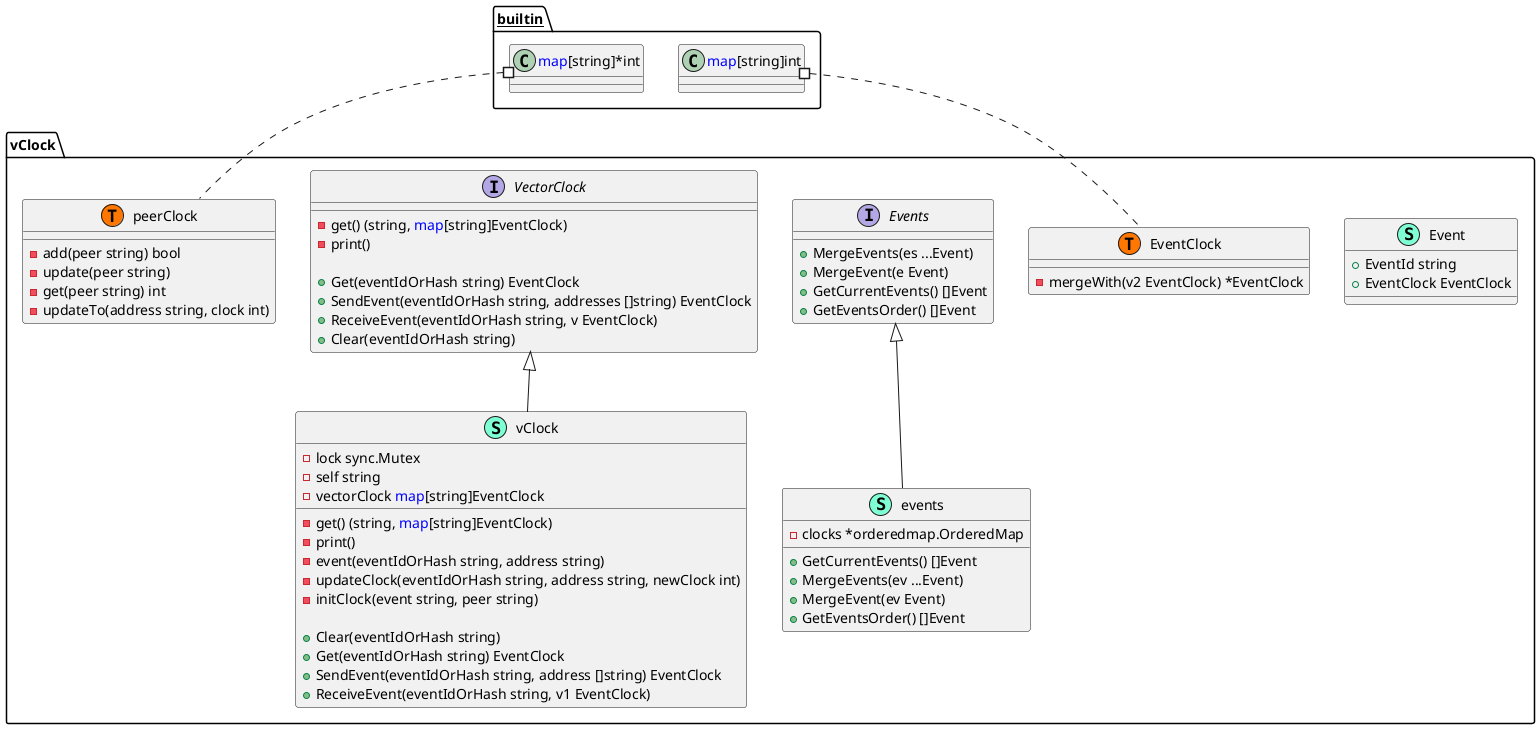 @startuml
namespace vClock {
    class Event << (S,Aquamarine) >> {
        + EventId string
        + EventClock EventClock

    }
    class EventClock << (S,Aquamarine) >> {
        - mergeWith(v2 EventClock) *EventClock

    }
    interface Events  {
        + MergeEvents(es ...Event) 
        + MergeEvent(e Event) 
        + GetCurrentEvents() []Event
        + GetEventsOrder() []Event

    }
    interface VectorClock  {
        - get() (string, <font color=blue>map</font>[string]EventClock)
        - print() 

        + Get(eventIdOrHash string) EventClock
        + SendEvent(eventIdOrHash string, addresses []string) EventClock
        + ReceiveEvent(eventIdOrHash string, v EventClock) 
        + Clear(eventIdOrHash string) 

    }
    class events << (S,Aquamarine) >> {
        - clocks *orderedmap.OrderedMap

        + GetCurrentEvents() []Event
        + MergeEvents(ev ...Event) 
        + MergeEvent(ev Event) 
        + GetEventsOrder() []Event

    }
    class peerClock << (S,Aquamarine) >> {
        - add(peer string) bool
        - update(peer string) 
        - get(peer string) int
        - updateTo(address string, clock int) 

    }
    class vClock << (S,Aquamarine) >> {
        - lock sync.Mutex
        - self string
        - vectorClock <font color=blue>map</font>[string]EventClock

        - get() (string, <font color=blue>map</font>[string]EventClock)
        - print() 
        - event(eventIdOrHash string, address string) 
        - updateClock(eventIdOrHash string, address string, newClock int) 
        - initClock(event string, peer string) 

        + Clear(eventIdOrHash string) 
        + Get(eventIdOrHash string) EventClock
        + SendEvent(eventIdOrHash string, address []string) EventClock
        + ReceiveEvent(eventIdOrHash string, v1 EventClock) 

    }
    class vClock.EventClock << (T, #FF7700) >>  {
    }
    class vClock.peerClock << (T, #FF7700) >>  {
    }
}

"vClock.Events" <|-- "vClock.events"
"vClock.VectorClock" <|-- "vClock.vClock"

"__builtin__.<font color=blue>map</font>[string]*int" #.. "vClock.peerClock"
"__builtin__.<font color=blue>map</font>[string]int" #.. "vClock.EventClock"
@enduml
